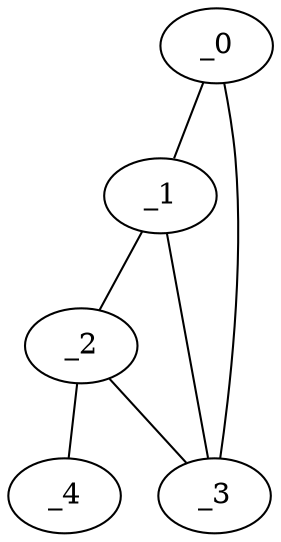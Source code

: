 graph ZP1_0015 {
	_0	 [x="0.312924",
		y="3.08384"];
	_1	 [x="2.62052",
		y="2.72078"];
	_0 -- _1;
	_3	 [x="2.44768",
		y="0.211191"];
	_0 -- _3;
	_2	 [x="0.51",
		y="0.49"];
	_1 -- _2;
	_1 -- _3;
	_2 -- _3;
	_4	 [x="2.4291",
		y="0.0522441"];
	_2 -- _4;
}
